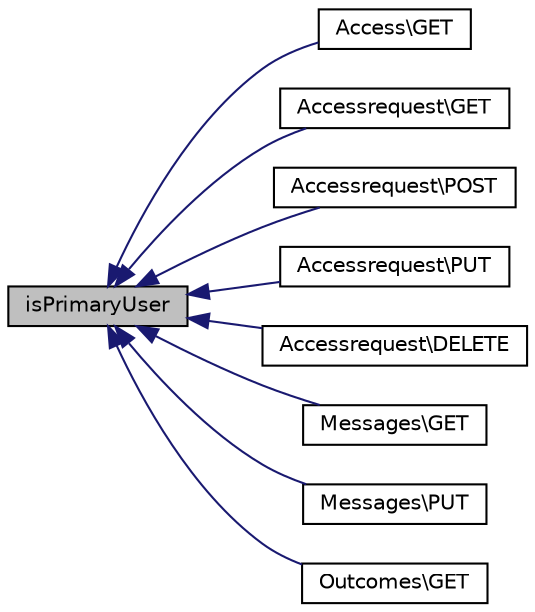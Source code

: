 digraph "isPrimaryUser"
{
  edge [fontname="Helvetica",fontsize="10",labelfontname="Helvetica",labelfontsize="10"];
  node [fontname="Helvetica",fontsize="10",shape=record];
  rankdir="LR";
  Node10 [label="isPrimaryUser",height=0.2,width=0.4,color="black", fillcolor="grey75", style="filled", fontcolor="black"];
  Node10 -> Node11 [dir="back",color="midnightblue",fontsize="10",style="solid",fontname="Helvetica"];
  Node11 [label="Access\\GET",height=0.2,width=0.4,color="black", fillcolor="white", style="filled",URL="$class_access.html#a7490aac9922424f1e605adf9cda9a78b"];
  Node10 -> Node12 [dir="back",color="midnightblue",fontsize="10",style="solid",fontname="Helvetica"];
  Node12 [label="Accessrequest\\GET",height=0.2,width=0.4,color="black", fillcolor="white", style="filled",URL="$class_accessrequest.html#a7490aac9922424f1e605adf9cda9a78b"];
  Node10 -> Node13 [dir="back",color="midnightblue",fontsize="10",style="solid",fontname="Helvetica"];
  Node13 [label="Accessrequest\\POST",height=0.2,width=0.4,color="black", fillcolor="white", style="filled",URL="$class_accessrequest.html#aea3bf4cb6556d5b12c15f871fc0960f6"];
  Node10 -> Node14 [dir="back",color="midnightblue",fontsize="10",style="solid",fontname="Helvetica"];
  Node14 [label="Accessrequest\\PUT",height=0.2,width=0.4,color="black", fillcolor="white", style="filled",URL="$class_accessrequest.html#ad17c66e0ea82e9537b258d49e61868d8"];
  Node10 -> Node15 [dir="back",color="midnightblue",fontsize="10",style="solid",fontname="Helvetica"];
  Node15 [label="Accessrequest\\DELETE",height=0.2,width=0.4,color="black", fillcolor="white", style="filled",URL="$class_accessrequest.html#a10abe19fb01e7c9a2b88104cf8afc666"];
  Node10 -> Node16 [dir="back",color="midnightblue",fontsize="10",style="solid",fontname="Helvetica"];
  Node16 [label="Messages\\GET",height=0.2,width=0.4,color="black", fillcolor="white", style="filled",URL="$class_messages.html#a6155e84d5ffcbc4ae944e98f59d49935"];
  Node10 -> Node17 [dir="back",color="midnightblue",fontsize="10",style="solid",fontname="Helvetica"];
  Node17 [label="Messages\\PUT",height=0.2,width=0.4,color="black", fillcolor="white", style="filled",URL="$class_messages.html#afc8eb51e951dd8fad1e318be851285ef"];
  Node10 -> Node18 [dir="back",color="midnightblue",fontsize="10",style="solid",fontname="Helvetica"];
  Node18 [label="Outcomes\\GET",height=0.2,width=0.4,color="black", fillcolor="white", style="filled",URL="$class_outcomes.html#a7490aac9922424f1e605adf9cda9a78b"];
}
